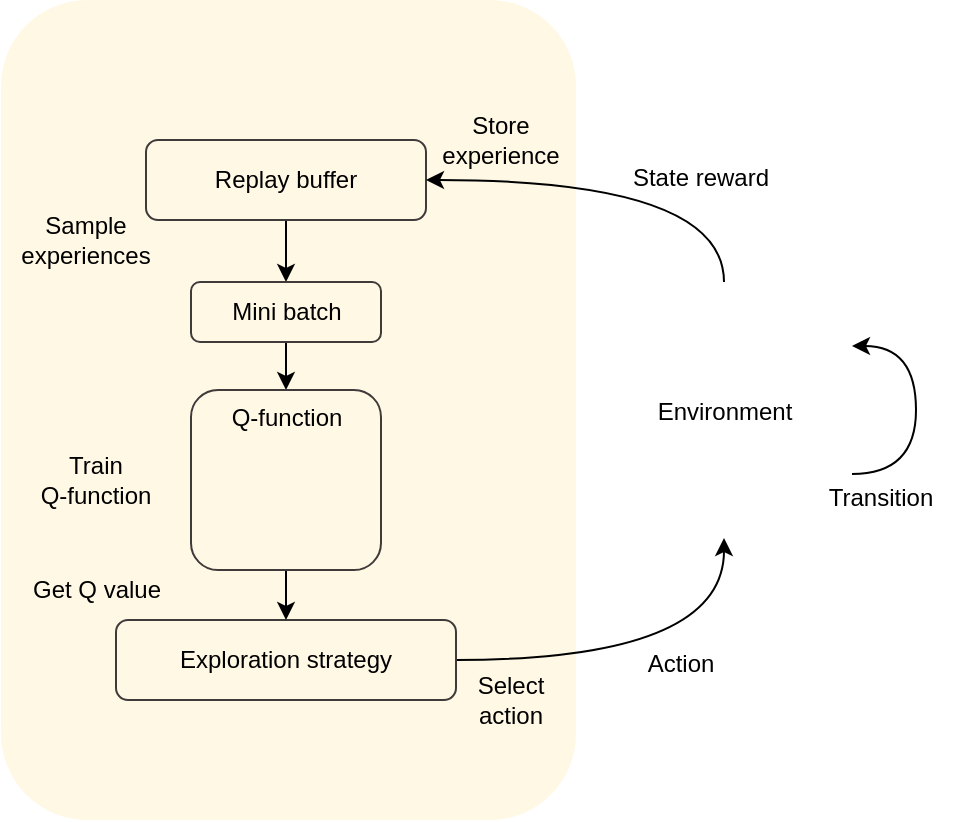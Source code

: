 <mxfile version="24.0.1" type="github">
  <diagram name="Page-1" id="WOyEt_blG9NadYAG7zFr">
    <mxGraphModel dx="1050" dy="609" grid="1" gridSize="10" guides="1" tooltips="1" connect="1" arrows="1" fold="1" page="1" pageScale="1" pageWidth="850" pageHeight="1100" math="0" shadow="0">
      <root>
        <mxCell id="0" />
        <mxCell id="1" parent="0" />
        <mxCell id="KFp8j3K33pDCHfUr5Khe-4" value="" style="rounded=1;whiteSpace=wrap;html=1;fillColor=#fff2cc;strokeColor=none;opacity=50;" vertex="1" parent="1">
          <mxGeometry x="152.5" y="60" width="287.5" height="410" as="geometry" />
        </mxCell>
        <mxCell id="KFp8j3K33pDCHfUr5Khe-16" style="edgeStyle=orthogonalEdgeStyle;rounded=0;orthogonalLoop=1;jettySize=auto;html=1;exitX=0.5;exitY=1;exitDx=0;exitDy=0;entryX=0.5;entryY=0;entryDx=0;entryDy=0;" edge="1" parent="1" source="KFp8j3K33pDCHfUr5Khe-5" target="KFp8j3K33pDCHfUr5Khe-6">
          <mxGeometry relative="1" as="geometry" />
        </mxCell>
        <mxCell id="KFp8j3K33pDCHfUr5Khe-5" value="Replay buffer" style="rounded=1;whiteSpace=wrap;html=1;fillColor=none;strokeColor=#3f3b3b;" vertex="1" parent="1">
          <mxGeometry x="225" y="130" width="140" height="40" as="geometry" />
        </mxCell>
        <mxCell id="KFp8j3K33pDCHfUr5Khe-31" style="edgeStyle=orthogonalEdgeStyle;rounded=0;orthogonalLoop=1;jettySize=auto;html=1;exitX=0.5;exitY=1;exitDx=0;exitDy=0;entryX=0.5;entryY=0;entryDx=0;entryDy=0;" edge="1" parent="1" source="KFp8j3K33pDCHfUr5Khe-6" target="KFp8j3K33pDCHfUr5Khe-28">
          <mxGeometry relative="1" as="geometry" />
        </mxCell>
        <mxCell id="KFp8j3K33pDCHfUr5Khe-6" value="Mini batch" style="rounded=1;whiteSpace=wrap;html=1;fillColor=none;strokeColor=#3f3b3b;" vertex="1" parent="1">
          <mxGeometry x="247.5" y="201" width="95" height="30" as="geometry" />
        </mxCell>
        <mxCell id="KFp8j3K33pDCHfUr5Khe-23" style="edgeStyle=orthogonalEdgeStyle;rounded=0;orthogonalLoop=1;jettySize=auto;html=1;exitX=1;exitY=0.5;exitDx=0;exitDy=0;curved=1;" edge="1" parent="1" source="KFp8j3K33pDCHfUr5Khe-7" target="KFp8j3K33pDCHfUr5Khe-13">
          <mxGeometry relative="1" as="geometry" />
        </mxCell>
        <mxCell id="KFp8j3K33pDCHfUr5Khe-7" value="Exploration strategy" style="rounded=1;whiteSpace=wrap;html=1;fillColor=none;strokeColor=#3f3b3b;" vertex="1" parent="1">
          <mxGeometry x="210" y="370" width="170" height="40" as="geometry" />
        </mxCell>
        <mxCell id="KFp8j3K33pDCHfUr5Khe-22" style="edgeStyle=orthogonalEdgeStyle;rounded=0;orthogonalLoop=1;jettySize=auto;html=1;exitX=0.5;exitY=0;exitDx=0;exitDy=0;entryX=1;entryY=0.5;entryDx=0;entryDy=0;curved=1;" edge="1" parent="1" source="KFp8j3K33pDCHfUr5Khe-13" target="KFp8j3K33pDCHfUr5Khe-5">
          <mxGeometry relative="1" as="geometry" />
        </mxCell>
        <mxCell id="KFp8j3K33pDCHfUr5Khe-13" value="" style="shape=image;html=1;verticalAlign=top;verticalLabelPosition=bottom;labelBackgroundColor=#ffffff;imageAspect=0;aspect=fixed;image=https://cdn2.iconfinder.com/data/icons/thin-line-icons-for-seo-and-development-1/64/SEO_international-128.png;strokeColor=#3f3b3b;" vertex="1" parent="1">
          <mxGeometry x="450" y="201" width="128" height="128" as="geometry" />
        </mxCell>
        <mxCell id="KFp8j3K33pDCHfUr5Khe-24" style="edgeStyle=orthogonalEdgeStyle;rounded=0;orthogonalLoop=1;jettySize=auto;html=1;exitX=1;exitY=0.75;exitDx=0;exitDy=0;entryX=1;entryY=0.25;entryDx=0;entryDy=0;curved=1;" edge="1" parent="1" source="KFp8j3K33pDCHfUr5Khe-13" target="KFp8j3K33pDCHfUr5Khe-13">
          <mxGeometry relative="1" as="geometry">
            <Array as="points">
              <mxPoint x="610" y="297" />
              <mxPoint x="610" y="233" />
            </Array>
          </mxGeometry>
        </mxCell>
        <mxCell id="KFp8j3K33pDCHfUr5Khe-26" value="Train&lt;div&gt;Q-function&lt;/div&gt;" style="text;html=1;align=center;verticalAlign=middle;whiteSpace=wrap;rounded=0;" vertex="1" parent="1">
          <mxGeometry x="170" y="285" width="60" height="30" as="geometry" />
        </mxCell>
        <mxCell id="KFp8j3K33pDCHfUr5Khe-32" style="edgeStyle=orthogonalEdgeStyle;rounded=0;orthogonalLoop=1;jettySize=auto;html=1;exitX=0.5;exitY=1;exitDx=0;exitDy=0;entryX=0.5;entryY=0;entryDx=0;entryDy=0;" edge="1" parent="1" source="KFp8j3K33pDCHfUr5Khe-28" target="KFp8j3K33pDCHfUr5Khe-7">
          <mxGeometry relative="1" as="geometry" />
        </mxCell>
        <mxCell id="KFp8j3K33pDCHfUr5Khe-28" value="Q-function" style="rounded=1;whiteSpace=wrap;html=1;fillColor=none;strokeColor=#3f3b3b;verticalAlign=top;" vertex="1" parent="1">
          <mxGeometry x="247.5" y="255" width="95" height="90" as="geometry" />
        </mxCell>
        <mxCell id="KFp8j3K33pDCHfUr5Khe-30" value="" style="shape=image;verticalLabelPosition=bottom;labelBackgroundColor=default;verticalAlign=top;aspect=fixed;imageAspect=0;image=https://static.thenounproject.com/png/2424485-200.png;" vertex="1" parent="1">
          <mxGeometry x="265" y="285" width="60" height="60" as="geometry" />
        </mxCell>
        <mxCell id="KFp8j3K33pDCHfUr5Khe-33" value="Sample experiences" style="text;html=1;align=center;verticalAlign=middle;whiteSpace=wrap;rounded=0;" vertex="1" parent="1">
          <mxGeometry x="165" y="170" width="60" height="20" as="geometry" />
        </mxCell>
        <mxCell id="KFp8j3K33pDCHfUr5Khe-34" value="Get Q value" style="text;html=1;align=center;verticalAlign=middle;whiteSpace=wrap;rounded=0;" vertex="1" parent="1">
          <mxGeometry x="157.5" y="340" width="85" height="30" as="geometry" />
        </mxCell>
        <mxCell id="KFp8j3K33pDCHfUr5Khe-35" value="Select&lt;div&gt;action&lt;/div&gt;" style="text;html=1;align=center;verticalAlign=middle;whiteSpace=wrap;rounded=0;" vertex="1" parent="1">
          <mxGeometry x="365" y="390" width="85" height="40" as="geometry" />
        </mxCell>
        <mxCell id="KFp8j3K33pDCHfUr5Khe-36" value="Store experience" style="text;html=1;align=center;verticalAlign=middle;whiteSpace=wrap;rounded=0;" vertex="1" parent="1">
          <mxGeometry x="365" y="110" width="75" height="40" as="geometry" />
        </mxCell>
        <mxCell id="KFp8j3K33pDCHfUr5Khe-37" value="Action" style="text;html=1;align=center;verticalAlign=middle;whiteSpace=wrap;rounded=0;" vertex="1" parent="1">
          <mxGeometry x="450" y="372" width="85" height="40" as="geometry" />
        </mxCell>
        <mxCell id="KFp8j3K33pDCHfUr5Khe-40" value="State reward" style="text;html=1;align=center;verticalAlign=middle;whiteSpace=wrap;rounded=0;" vertex="1" parent="1">
          <mxGeometry x="460" y="129" width="85" height="40" as="geometry" />
        </mxCell>
        <mxCell id="KFp8j3K33pDCHfUr5Khe-41" value="Transition" style="text;html=1;align=center;verticalAlign=middle;whiteSpace=wrap;rounded=0;" vertex="1" parent="1">
          <mxGeometry x="550" y="289" width="85" height="40" as="geometry" />
        </mxCell>
        <mxCell id="KFp8j3K33pDCHfUr5Khe-42" value="Environment" style="text;html=1;align=center;verticalAlign=middle;whiteSpace=wrap;rounded=1;fillColor=default;gradientColor=none;strokeColor=none;shadow=0;textShadow=0;glass=0;" vertex="1" parent="1">
          <mxGeometry x="469.75" y="255" width="88.5" height="21" as="geometry" />
        </mxCell>
      </root>
    </mxGraphModel>
  </diagram>
</mxfile>

